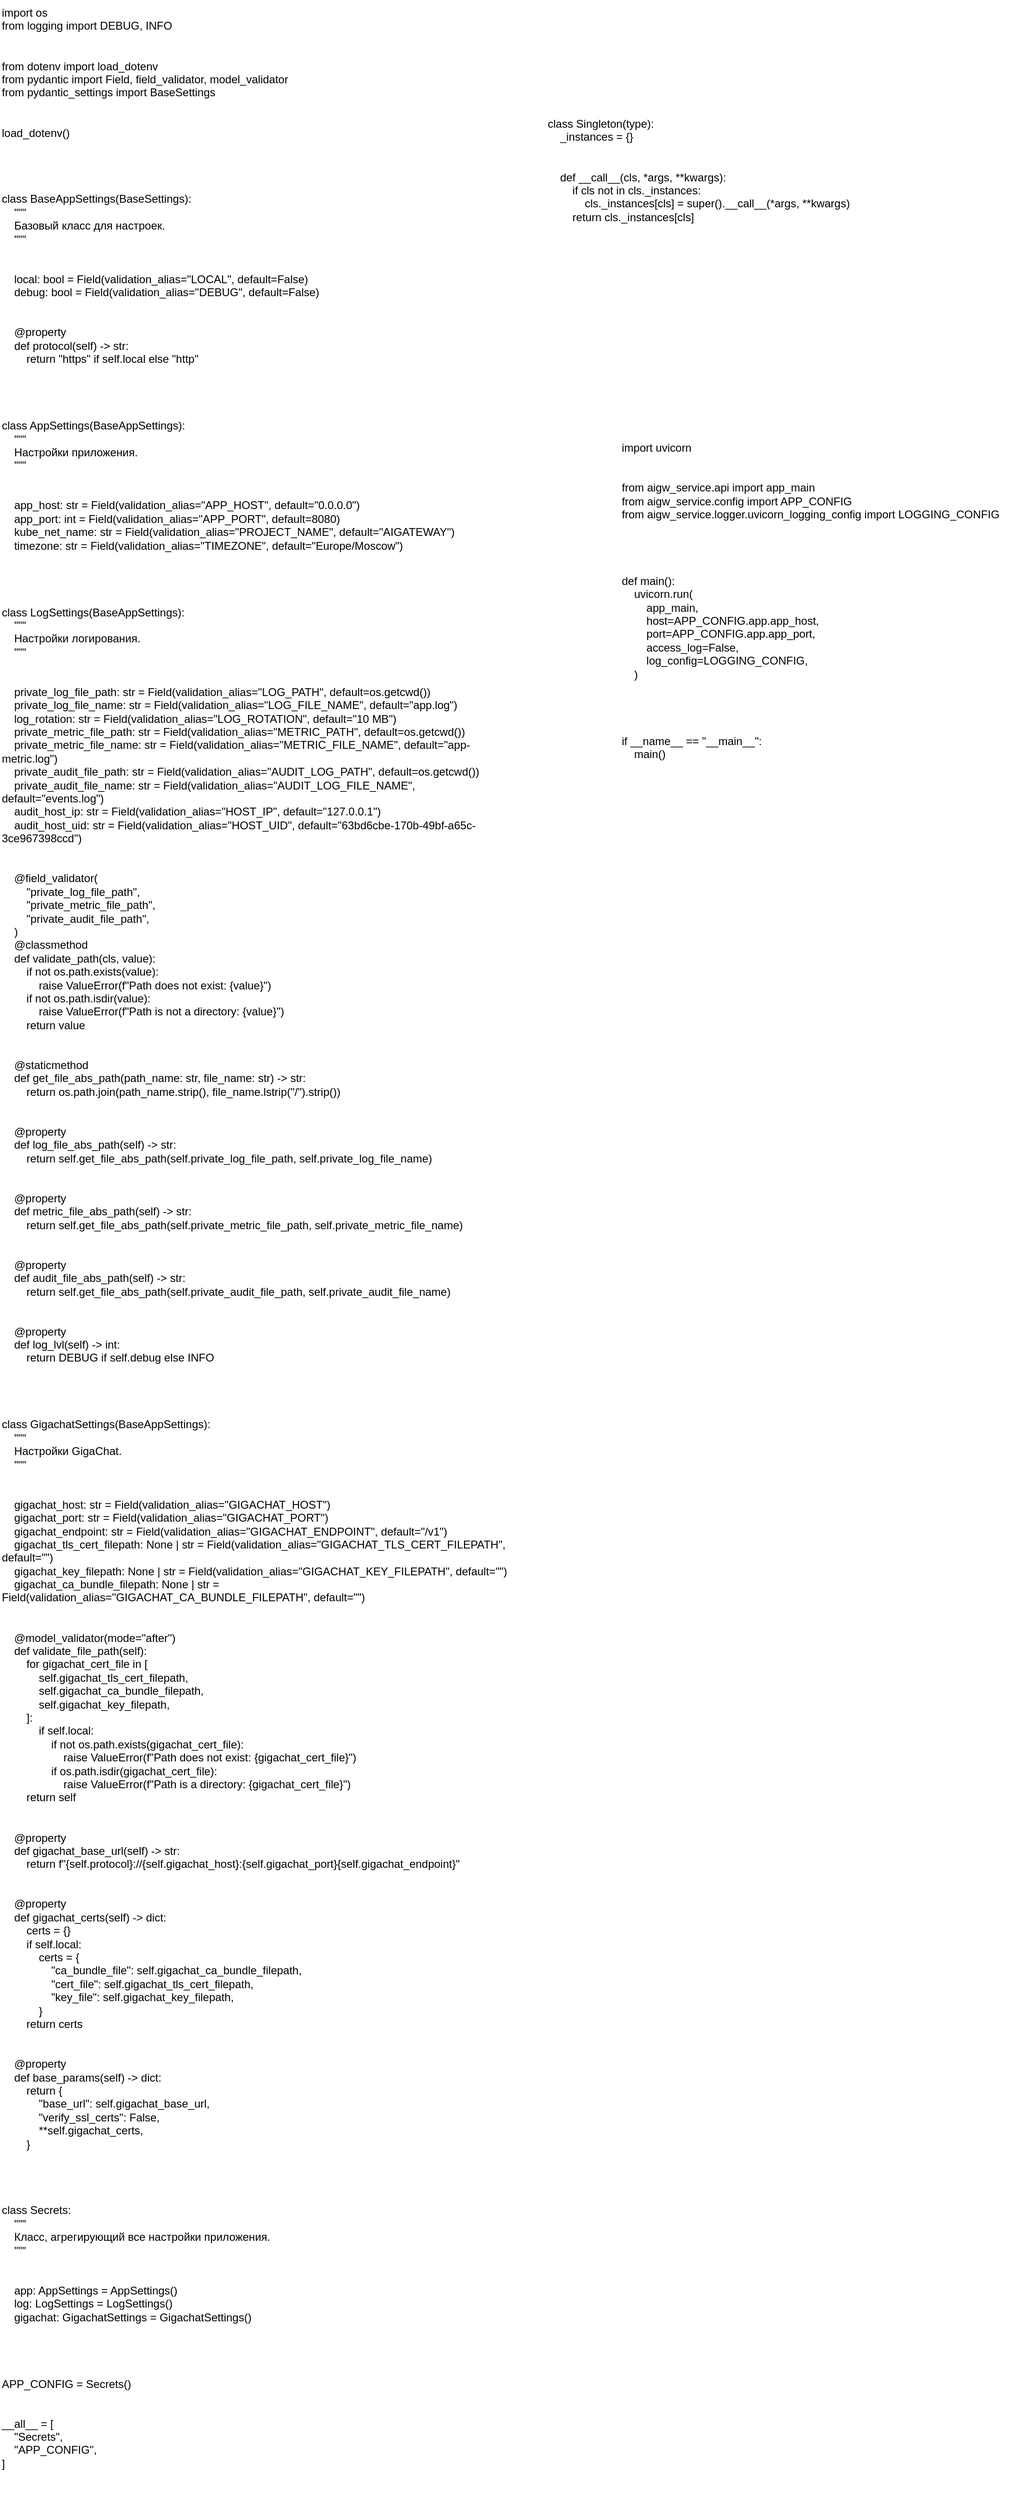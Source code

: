 <mxfile version="27.2.0">
  <diagram name="Страница — 1" id="WULPb32uHRo-QUS4CWuH">
    <mxGraphModel dx="1372" dy="743" grid="1" gridSize="10" guides="1" tooltips="1" connect="1" arrows="1" fold="1" page="1" pageScale="1" pageWidth="3300" pageHeight="4681" math="0" shadow="0">
      <root>
        <mxCell id="0" />
        <mxCell id="1" parent="0" />
        <UserObject label="import os&#xa;from logging import DEBUG, INFO&#xa;&#xa;&#xa;from dotenv import load_dotenv&#xa;from pydantic import Field, field_validator, model_validator&#xa;from pydantic_settings import BaseSettings&#xa;&#xa;&#xa;load_dotenv()&#xa;&#xa;&#xa;&#xa;&#xa;class BaseAppSettings(BaseSettings):&#xa;    &quot;&quot;&quot;&#xa;    Базовый класс для настроек.&#xa;    &quot;&quot;&quot;&#xa;&#xa;&#xa;    local: bool = Field(validation_alias=&quot;LOCAL&quot;, default=False)&#xa;    debug: bool = Field(validation_alias=&quot;DEBUG&quot;, default=False)&#xa;&#xa;&#xa;    @property&#xa;    def protocol(self) -&gt; str:&#xa;        return &quot;https&quot; if self.local else &quot;http&quot;&#xa;&#xa;&#xa;&#xa;&#xa;class AppSettings(BaseAppSettings):&#xa;    &quot;&quot;&quot;&#xa;    Настройки приложения.&#xa;    &quot;&quot;&quot;&#xa;&#xa;&#xa;    app_host: str = Field(validation_alias=&quot;APP_HOST&quot;, default=&quot;0.0.0.0&quot;)&#xa;    app_port: int = Field(validation_alias=&quot;APP_PORT&quot;, default=8080)&#xa;    kube_net_name: str = Field(validation_alias=&quot;PROJECT_NAME&quot;, default=&quot;AIGATEWAY&quot;)&#xa;    timezone: str = Field(validation_alias=&quot;TIMEZONE&quot;, default=&quot;Europe/Moscow&quot;)&#xa;&#xa;&#xa;&#xa;&#xa;class LogSettings(BaseAppSettings):&#xa;    &quot;&quot;&quot;&#xa;    Настройки логирования.&#xa;    &quot;&quot;&quot;&#xa;&#xa;&#xa;    private_log_file_path: str = Field(validation_alias=&quot;LOG_PATH&quot;, default=os.getcwd())&#xa;    private_log_file_name: str = Field(validation_alias=&quot;LOG_FILE_NAME&quot;, default=&quot;app.log&quot;)&#xa;    log_rotation: str = Field(validation_alias=&quot;LOG_ROTATION&quot;, default=&quot;10 MB&quot;)&#xa;    private_metric_file_path: str = Field(validation_alias=&quot;METRIC_PATH&quot;, default=os.getcwd())&#xa;    private_metric_file_name: str = Field(validation_alias=&quot;METRIC_FILE_NAME&quot;, default=&quot;app-metric.log&quot;)&#xa;    private_audit_file_path: str = Field(validation_alias=&quot;AUDIT_LOG_PATH&quot;, default=os.getcwd())&#xa;    private_audit_file_name: str = Field(validation_alias=&quot;AUDIT_LOG_FILE_NAME&quot;, default=&quot;events.log&quot;)&#xa;    audit_host_ip: str = Field(validation_alias=&quot;HOST_IP&quot;, default=&quot;127.0.0.1&quot;)&#xa;    audit_host_uid: str = Field(validation_alias=&quot;HOST_UID&quot;, default=&quot;63bd6cbe-170b-49bf-a65c-3ce967398ccd&quot;)&#xa;&#xa;&#xa;    @field_validator(&#xa;        &quot;private_log_file_path&quot;,&#xa;        &quot;private_metric_file_path&quot;,&#xa;        &quot;private_audit_file_path&quot;,&#xa;    )&#xa;    @classmethod&#xa;    def validate_path(cls, value):&#xa;        if not os.path.exists(value):&#xa;            raise ValueError(f&quot;Path does not exist: {value}&quot;)&#xa;        if not os.path.isdir(value):&#xa;            raise ValueError(f&quot;Path is not a directory: {value}&quot;)&#xa;        return value&#xa;&#xa;&#xa;    @staticmethod&#xa;    def get_file_abs_path(path_name: str, file_name: str) -&gt; str:&#xa;        return os.path.join(path_name.strip(), file_name.lstrip(&quot;/&quot;).strip())&#xa;&#xa;&#xa;    @property&#xa;    def log_file_abs_path(self) -&gt; str:&#xa;        return self.get_file_abs_path(self.private_log_file_path, self.private_log_file_name)&#xa;&#xa;&#xa;    @property&#xa;    def metric_file_abs_path(self) -&gt; str:&#xa;        return self.get_file_abs_path(self.private_metric_file_path, self.private_metric_file_name)&#xa;&#xa;&#xa;    @property&#xa;    def audit_file_abs_path(self) -&gt; str:&#xa;        return self.get_file_abs_path(self.private_audit_file_path, self.private_audit_file_name)&#xa;&#xa;&#xa;    @property&#xa;    def log_lvl(self) -&gt; int:&#xa;        return DEBUG if self.debug else INFO&#xa;&#xa;&#xa;&#xa;&#xa;class GigachatSettings(BaseAppSettings):&#xa;    &quot;&quot;&quot;&#xa;    Настройки GigaChat.&#xa;    &quot;&quot;&quot;&#xa;&#xa;&#xa;    gigachat_host: str = Field(validation_alias=&quot;GIGACHAT_HOST&quot;)&#xa;    gigachat_port: str = Field(validation_alias=&quot;GIGACHAT_PORT&quot;)&#xa;    gigachat_endpoint: str = Field(validation_alias=&quot;GIGACHAT_ENDPOINT&quot;, default=&quot;/v1&quot;)&#xa;    gigachat_tls_cert_filepath: None | str = Field(validation_alias=&quot;GIGACHAT_TLS_CERT_FILEPATH&quot;, default=&quot;&quot;)&#xa;    gigachat_key_filepath: None | str = Field(validation_alias=&quot;GIGACHAT_KEY_FILEPATH&quot;, default=&quot;&quot;)&#xa;    gigachat_ca_bundle_filepath: None | str = Field(validation_alias=&quot;GIGACHAT_CA_BUNDLE_FILEPATH&quot;, default=&quot;&quot;)&#xa;&#xa;&#xa;    @model_validator(mode=&quot;after&quot;)&#xa;    def validate_file_path(self):&#xa;        for gigachat_cert_file in [&#xa;            self.gigachat_tls_cert_filepath,&#xa;            self.gigachat_ca_bundle_filepath,&#xa;            self.gigachat_key_filepath,&#xa;        ]:&#xa;            if self.local:&#xa;                if not os.path.exists(gigachat_cert_file):&#xa;                    raise ValueError(f&quot;Path does not exist: {gigachat_cert_file}&quot;)&#xa;                if os.path.isdir(gigachat_cert_file):&#xa;                    raise ValueError(f&quot;Path is a directory: {gigachat_cert_file}&quot;)&#xa;        return self&#xa;&#xa;&#xa;    @property&#xa;    def gigachat_base_url(self) -&gt; str:&#xa;        return f&quot;{self.protocol}://{self.gigachat_host}:{self.gigachat_port}{self.gigachat_endpoint}&quot;&#xa;&#xa;&#xa;    @property&#xa;    def gigachat_certs(self) -&gt; dict:&#xa;        certs = {}&#xa;        if self.local:&#xa;            certs = {&#xa;                &quot;ca_bundle_file&quot;: self.gigachat_ca_bundle_filepath,&#xa;                &quot;cert_file&quot;: self.gigachat_tls_cert_filepath,&#xa;                &quot;key_file&quot;: self.gigachat_key_filepath,&#xa;            }&#xa;        return certs&#xa;&#xa;&#xa;    @property&#xa;    def base_params(self) -&gt; dict:&#xa;        return {&#xa;            &quot;base_url&quot;: self.gigachat_base_url,&#xa;            &quot;verify_ssl_certs&quot;: False,&#xa;            **self.gigachat_certs,&#xa;        }&#xa;&#xa;&#xa;&#xa;&#xa;class Secrets:&#xa;    &quot;&quot;&quot;&#xa;    Класс, агрегирующий все настройки приложения.&#xa;    &quot;&quot;&quot;&#xa;&#xa;&#xa;    app: AppSettings = AppSettings()&#xa;    log: LogSettings = LogSettings()&#xa;    gigachat: GigachatSettings = GigachatSettings()&#xa;&#xa;&#xa;&#xa;&#xa;APP_CONFIG = Secrets()&#xa;&#xa;&#xa;__all__ = [&#xa;    &quot;Secrets&quot;,&#xa;    &quot;APP_CONFIG&quot;,&#xa;]" link="import os&#xa;from logging import DEBUG, INFO&#xa;&#xa;&#xa;from dotenv import load_dotenv&#xa;from pydantic import Field, field_validator, model_validator&#xa;from pydantic_settings import BaseSettings&#xa;&#xa;&#xa;load_dotenv()&#xa;&#xa;&#xa;&#xa;&#xa;class BaseAppSettings(BaseSettings):&#xa;    &quot;&quot;&quot;&#xa;    Базовый класс для настроек.&#xa;    &quot;&quot;&quot;&#xa;&#xa;&#xa;    local: bool = Field(validation_alias=&quot;LOCAL&quot;, default=False)&#xa;    debug: bool = Field(validation_alias=&quot;DEBUG&quot;, default=False)&#xa;&#xa;&#xa;    @property&#xa;    def protocol(self) -&gt; str:&#xa;        return &quot;https&quot; if self.local else &quot;http&quot;&#xa;&#xa;&#xa;&#xa;&#xa;class AppSettings(BaseAppSettings):&#xa;    &quot;&quot;&quot;&#xa;    Настройки приложения.&#xa;    &quot;&quot;&quot;&#xa;&#xa;&#xa;    app_host: str = Field(validation_alias=&quot;APP_HOST&quot;, default=&quot;0.0.0.0&quot;)&#xa;    app_port: int = Field(validation_alias=&quot;APP_PORT&quot;, default=8080)&#xa;    kube_net_name: str = Field(validation_alias=&quot;PROJECT_NAME&quot;, default=&quot;AIGATEWAY&quot;)&#xa;    timezone: str = Field(validation_alias=&quot;TIMEZONE&quot;, default=&quot;Europe/Moscow&quot;)&#xa;&#xa;&#xa;&#xa;&#xa;class LogSettings(BaseAppSettings):&#xa;    &quot;&quot;&quot;&#xa;    Настройки логирования.&#xa;    &quot;&quot;&quot;&#xa;&#xa;&#xa;    private_log_file_path: str = Field(validation_alias=&quot;LOG_PATH&quot;, default=os.getcwd())&#xa;    private_log_file_name: str = Field(validation_alias=&quot;LOG_FILE_NAME&quot;, default=&quot;app.log&quot;)&#xa;    log_rotation: str = Field(validation_alias=&quot;LOG_ROTATION&quot;, default=&quot;10 MB&quot;)&#xa;    private_metric_file_path: str = Field(validation_alias=&quot;METRIC_PATH&quot;, default=os.getcwd())&#xa;    private_metric_file_name: str = Field(validation_alias=&quot;METRIC_FILE_NAME&quot;, default=&quot;app-metric.log&quot;)&#xa;    private_audit_file_path: str = Field(validation_alias=&quot;AUDIT_LOG_PATH&quot;, default=os.getcwd())&#xa;    private_audit_file_name: str = Field(validation_alias=&quot;AUDIT_LOG_FILE_NAME&quot;, default=&quot;events.log&quot;)&#xa;    audit_host_ip: str = Field(validation_alias=&quot;HOST_IP&quot;, default=&quot;127.0.0.1&quot;)&#xa;    audit_host_uid: str = Field(validation_alias=&quot;HOST_UID&quot;, default=&quot;63bd6cbe-170b-49bf-a65c-3ce967398ccd&quot;)&#xa;&#xa;&#xa;    @field_validator(&#xa;        &quot;private_log_file_path&quot;,&#xa;        &quot;private_metric_file_path&quot;,&#xa;        &quot;private_audit_file_path&quot;,&#xa;    )&#xa;    @classmethod&#xa;    def validate_path(cls, value):&#xa;        if not os.path.exists(value):&#xa;            raise ValueError(f&quot;Path does not exist: {value}&quot;)&#xa;        if not os.path.isdir(value):&#xa;            raise ValueError(f&quot;Path is not a directory: {value}&quot;)&#xa;        return value&#xa;&#xa;&#xa;    @staticmethod&#xa;    def get_file_abs_path(path_name: str, file_name: str) -&gt; str:&#xa;        return os.path.join(path_name.strip(), file_name.lstrip(&quot;/&quot;).strip())&#xa;&#xa;&#xa;    @property&#xa;    def log_file_abs_path(self) -&gt; str:&#xa;        return self.get_file_abs_path(self.private_log_file_path, self.private_log_file_name)&#xa;&#xa;&#xa;    @property&#xa;    def metric_file_abs_path(self) -&gt; str:&#xa;        return self.get_file_abs_path(self.private_metric_file_path, self.private_metric_file_name)&#xa;&#xa;&#xa;    @property&#xa;    def audit_file_abs_path(self) -&gt; str:&#xa;        return self.get_file_abs_path(self.private_audit_file_path, self.private_audit_file_name)&#xa;&#xa;&#xa;    @property&#xa;    def log_lvl(self) -&gt; int:&#xa;        return DEBUG if self.debug else INFO&#xa;&#xa;&#xa;&#xa;&#xa;class GigachatSettings(BaseAppSettings):&#xa;    &quot;&quot;&quot;&#xa;    Настройки GigaChat.&#xa;    &quot;&quot;&quot;&#xa;&#xa;&#xa;    gigachat_host: str = Field(validation_alias=&quot;GIGACHAT_HOST&quot;)&#xa;    gigachat_port: str = Field(validation_alias=&quot;GIGACHAT_PORT&quot;)&#xa;    gigachat_endpoint: str = Field(validation_alias=&quot;GIGACHAT_ENDPOINT&quot;, default=&quot;/v1&quot;)&#xa;    gigachat_tls_cert_filepath: None | str = Field(validation_alias=&quot;GIGACHAT_TLS_CERT_FILEPATH&quot;, default=&quot;&quot;)&#xa;    gigachat_key_filepath: None | str = Field(validation_alias=&quot;GIGACHAT_KEY_FILEPATH&quot;, default=&quot;&quot;)&#xa;    gigachat_ca_bundle_filepath: None | str = Field(validation_alias=&quot;GIGACHAT_CA_BUNDLE_FILEPATH&quot;, default=&quot;&quot;)&#xa;&#xa;&#xa;    @model_validator(mode=&quot;after&quot;)&#xa;    def validate_file_path(self):&#xa;        for gigachat_cert_file in [&#xa;            self.gigachat_tls_cert_filepath,&#xa;            self.gigachat_ca_bundle_filepath,&#xa;            self.gigachat_key_filepath,&#xa;        ]:&#xa;            if self.local:&#xa;                if not os.path.exists(gigachat_cert_file):&#xa;                    raise ValueError(f&quot;Path does not exist: {gigachat_cert_file}&quot;)&#xa;                if os.path.isdir(gigachat_cert_file):&#xa;                    raise ValueError(f&quot;Path is a directory: {gigachat_cert_file}&quot;)&#xa;        return self&#xa;&#xa;&#xa;    @property&#xa;    def gigachat_base_url(self) -&gt; str:&#xa;        return f&quot;{self.protocol}://{self.gigachat_host}:{self.gigachat_port}{self.gigachat_endpoint}&quot;&#xa;&#xa;&#xa;    @property&#xa;    def gigachat_certs(self) -&gt; dict:&#xa;        certs = {}&#xa;        if self.local:&#xa;            certs = {&#xa;                &quot;ca_bundle_file&quot;: self.gigachat_ca_bundle_filepath,&#xa;                &quot;cert_file&quot;: self.gigachat_tls_cert_filepath,&#xa;                &quot;key_file&quot;: self.gigachat_key_filepath,&#xa;            }&#xa;        return certs&#xa;&#xa;&#xa;    @property&#xa;    def base_params(self) -&gt; dict:&#xa;        return {&#xa;            &quot;base_url&quot;: self.gigachat_base_url,&#xa;            &quot;verify_ssl_certs&quot;: False,&#xa;            **self.gigachat_certs,&#xa;        }&#xa;&#xa;&#xa;&#xa;&#xa;class Secrets:&#xa;    &quot;&quot;&quot;&#xa;    Класс, агрегирующий все настройки приложения.&#xa;    &quot;&quot;&quot;&#xa;&#xa;&#xa;    app: AppSettings = AppSettings()&#xa;    log: LogSettings = LogSettings()&#xa;    gigachat: GigachatSettings = GigachatSettings()&#xa;&#xa;&#xa;&#xa;&#xa;APP_CONFIG = Secrets()&#xa;&#xa;&#xa;__all__ = [&#xa;    &quot;Secrets&quot;,&#xa;    &quot;APP_CONFIG&quot;,&#xa;]" id="SYt-TXJ_Hw24SwqiqHZK-6">
          <mxCell style="text;whiteSpace=wrap;" vertex="1" parent="1">
            <mxGeometry x="50" y="40" width="560" height="2700" as="geometry" />
          </mxCell>
        </UserObject>
        <mxCell id="SYt-TXJ_Hw24SwqiqHZK-7" value="class Singleton(type):&#xa;    _instances = {}&#xa;&#xa;&#xa;    def __call__(cls, *args, **kwargs):&#xa;        if cls not in cls._instances:&#xa;            cls._instances[cls] = super().__call__(*args, **kwargs)&#xa;        return cls._instances[cls]" style="text;whiteSpace=wrap;" vertex="1" parent="1">
          <mxGeometry x="640" y="160" width="360" height="140" as="geometry" />
        </mxCell>
        <UserObject label="import uvicorn&#xa;&#xa;&#xa;from aigw_service.api import app_main&#xa;from aigw_service.config import APP_CONFIG&#xa;from aigw_service.logger.uvicorn_logging_config import LOGGING_CONFIG&#xa;&#xa;&#xa;&#xa;&#xa;def main():&#xa;    uvicorn.run(&#xa;        app_main,&#xa;        host=APP_CONFIG.app.app_host,&#xa;        port=APP_CONFIG.app.app_port,&#xa;        access_log=False,&#xa;        log_config=LOGGING_CONFIG,&#xa;    )&#xa;&#xa;&#xa;&#xa;&#xa;if __name__ == &quot;__main__&quot;:&#xa;    main()" link="import uvicorn&#xa;&#xa;&#xa;from aigw_service.api import app_main&#xa;from aigw_service.config import APP_CONFIG&#xa;from aigw_service.logger.uvicorn_logging_config import LOGGING_CONFIG&#xa;&#xa;&#xa;&#xa;&#xa;def main():&#xa;    uvicorn.run(&#xa;        app_main,&#xa;        host=APP_CONFIG.app.app_host,&#xa;        port=APP_CONFIG.app.app_port,&#xa;        access_log=False,&#xa;        log_config=LOGGING_CONFIG,&#xa;    )&#xa;&#xa;&#xa;&#xa;&#xa;if __name__ == &quot;__main__&quot;:&#xa;    main()" id="SYt-TXJ_Hw24SwqiqHZK-8">
          <mxCell style="text;whiteSpace=wrap;" vertex="1" parent="1">
            <mxGeometry x="720" y="510" width="440" height="370" as="geometry" />
          </mxCell>
        </UserObject>
      </root>
    </mxGraphModel>
  </diagram>
</mxfile>
